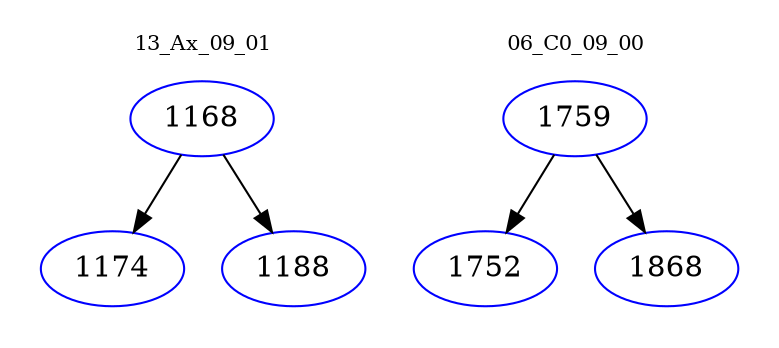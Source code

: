 digraph{
subgraph cluster_0 {
color = white
label = "13_Ax_09_01";
fontsize=10;
T0_1168 [label="1168", color="blue"]
T0_1168 -> T0_1174 [color="black"]
T0_1174 [label="1174", color="blue"]
T0_1168 -> T0_1188 [color="black"]
T0_1188 [label="1188", color="blue"]
}
subgraph cluster_1 {
color = white
label = "06_C0_09_00";
fontsize=10;
T1_1759 [label="1759", color="blue"]
T1_1759 -> T1_1752 [color="black"]
T1_1752 [label="1752", color="blue"]
T1_1759 -> T1_1868 [color="black"]
T1_1868 [label="1868", color="blue"]
}
}
